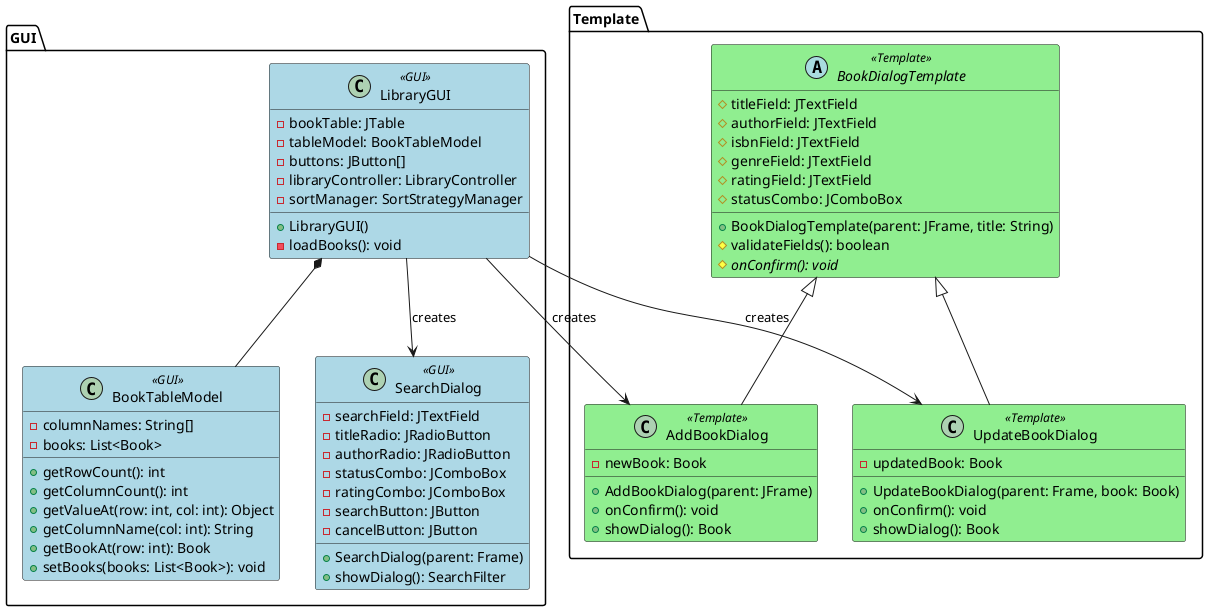 @startuml GUI and Template Component Diagram

skinparam class {
    BackgroundColor<<GUI>> LightBlue
    BackgroundColor<<Template>> LightGreen
}

package "GUI" {
    class LibraryGUI <<GUI>> {
        - bookTable: JTable
        - tableModel: BookTableModel
        - buttons: JButton[]
        - libraryController: LibraryController
        - sortManager: SortStrategyManager
        + LibraryGUI()
        - loadBooks(): void
    }

    class BookTableModel <<GUI>> {
        - columnNames: String[]
        - books: List<Book>
        + getRowCount(): int
        + getColumnCount(): int
        + getValueAt(row: int, col: int): Object
        + getColumnName(col: int): String
        + getBookAt(row: int): Book
        + setBooks(books: List<Book>): void
    }

    class SearchDialog <<GUI>> {
        - searchField: JTextField
        - titleRadio: JRadioButton
        - authorRadio: JRadioButton
        - statusCombo: JComboBox
        - ratingCombo: JComboBox
        - searchButton: JButton
        - cancelButton: JButton
        + SearchDialog(parent: Frame)
        + showDialog(): SearchFilter
    }
}

package "Template" {
    abstract class BookDialogTemplate <<Template>> {
        # titleField: JTextField
        # authorField: JTextField
        # isbnField: JTextField
        # genreField: JTextField
        # ratingField: JTextField
        # statusCombo: JComboBox
        + BookDialogTemplate(parent: JFrame, title: String)
        # validateFields(): boolean
        # {abstract} onConfirm(): void
    }

    class AddBookDialog <<Template>> {
        - newBook: Book
        + AddBookDialog(parent: JFrame)
        + onConfirm(): void
        + showDialog(): Book
    }

    class UpdateBookDialog <<Template>> {
        - updatedBook: Book
        + UpdateBookDialog(parent: Frame, book: Book)
        + onConfirm(): void
        + showDialog(): Book
    }
}

' Relazioni interne GUI
LibraryGUI *-- BookTableModel
LibraryGUI --> SearchDialog : creates

' Relazioni Template
BookDialogTemplate <|-- AddBookDialog
BookDialogTemplate <|-- UpdateBookDialog

' Relazioni tra GUI e Template
LibraryGUI --> AddBookDialog : creates
LibraryGUI --> UpdateBookDialog : creates

@enduml


